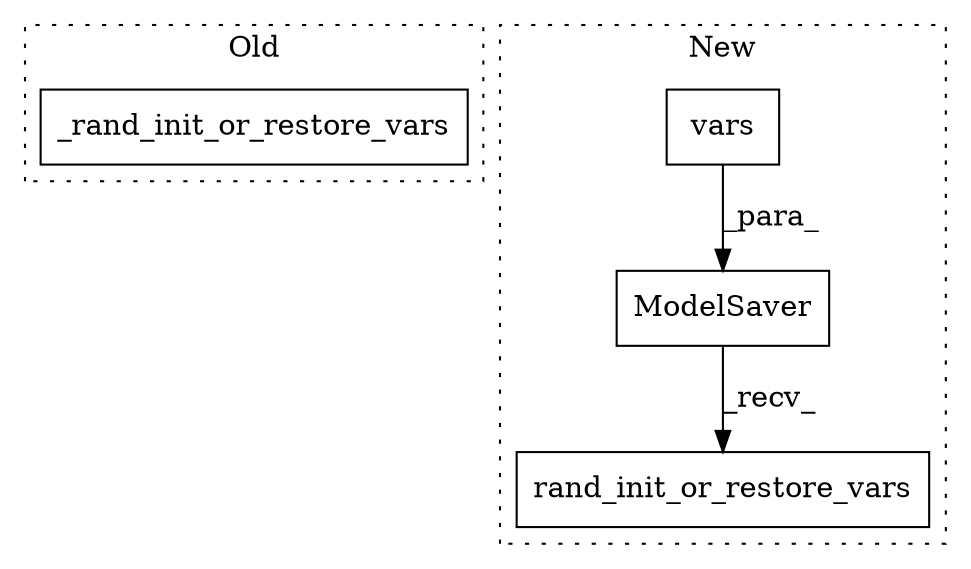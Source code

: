 digraph G {
subgraph cluster0 {
1 [label="_rand_init_or_restore_vars" a="32" s="10401,10432" l="27,1" shape="box"];
label = "Old";
style="dotted";
}
subgraph cluster1 {
2 [label="rand_init_or_restore_vars" a="32" s="10598,10628" l="26,1" shape="box"];
3 [label="ModelSaver" a="32" s="10568,10596" l="11,1" shape="box"];
4 [label="vars" a="32" s="10579,10595" l="5,1" shape="box"];
label = "New";
style="dotted";
}
3 -> 2 [label="_recv_"];
4 -> 3 [label="_para_"];
}